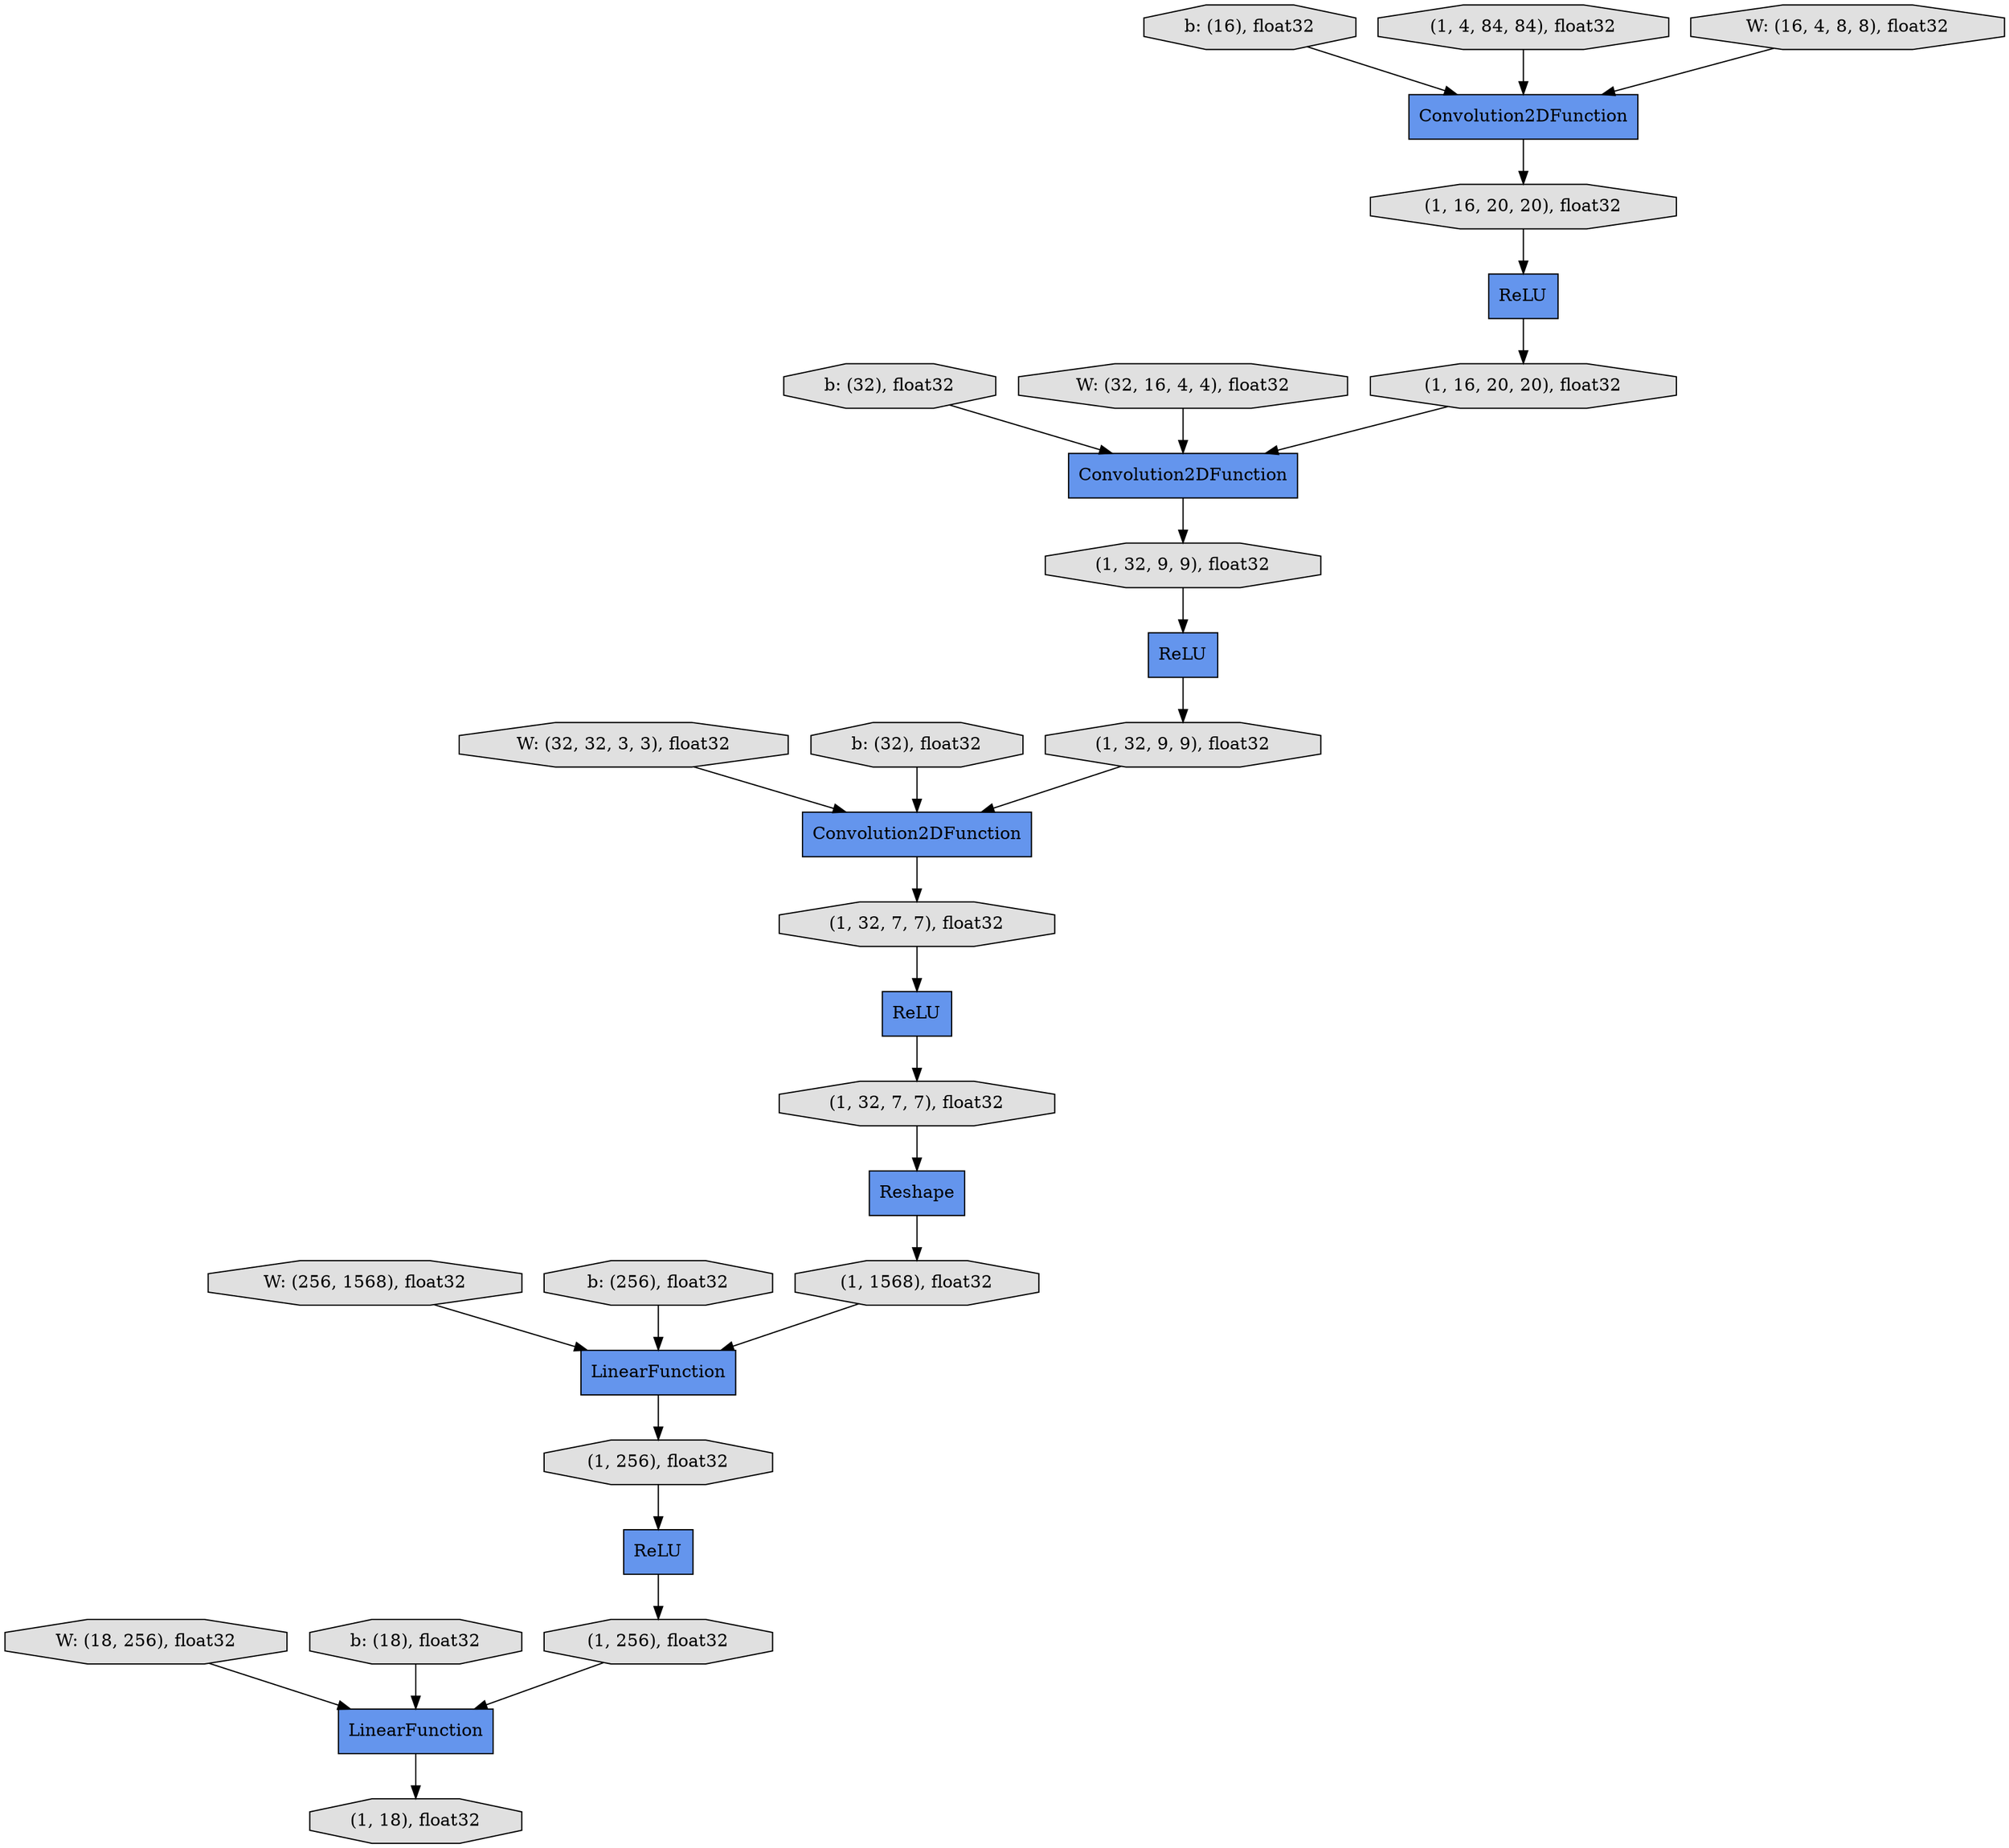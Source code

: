digraph graphname{rankdir=TB;140556312107024 [label="(1, 32, 7, 7), float32",shape="octagon",fillcolor="#E0E0E0",style="filled"];140556656556048 [label="b: (16), float32",shape="octagon",fillcolor="#E0E0E0",style="filled"];140556312105040 [label="W: (18, 256), float32",shape="octagon",fillcolor="#E0E0E0",style="filled"];140556656466000 [label="b: (32), float32",shape="octagon",fillcolor="#E0E0E0",style="filled"];140556312107344 [label="LinearFunction",shape="record",fillcolor="#6495ED",style="filled"];140556656556368 [label="W: (32, 16, 4, 4), float32",shape="octagon",fillcolor="#E0E0E0",style="filled"];140556312107408 [label="(1, 1568), float32",shape="octagon",fillcolor="#E0E0E0",style="filled"];140556312105360 [label="b: (18), float32",shape="octagon",fillcolor="#E0E0E0",style="filled"];140556312105488 [label="Convolution2DFunction",shape="record",fillcolor="#6495ED",style="filled"];140556312107600 [label="(1, 256), float32",shape="octagon",fillcolor="#E0E0E0",style="filled"];140556312105616 [label="ReLU",shape="record",fillcolor="#6495ED",style="filled"];140556312107728 [label="(1, 256), float32",shape="octagon",fillcolor="#E0E0E0",style="filled"];140556312105680 [label="(1, 4, 84, 84), float32",shape="octagon",fillcolor="#E0E0E0",style="filled"];140556312105744 [label="LinearFunction",shape="record",fillcolor="#6495ED",style="filled"];140556656556816 [label="W: (32, 32, 3, 3), float32",shape="octagon",fillcolor="#E0E0E0",style="filled"];140556312105872 [label="(1, 16, 20, 20), float32",shape="octagon",fillcolor="#E0E0E0",style="filled"];140556312108048 [label="(1, 18), float32",shape="octagon",fillcolor="#E0E0E0",style="filled"];140556312106064 [label="ReLU",shape="record",fillcolor="#6495ED",style="filled"];140556656557136 [label="b: (32), float32",shape="octagon",fillcolor="#E0E0E0",style="filled"];140556312106128 [label="(1, 16, 20, 20), float32",shape="octagon",fillcolor="#E0E0E0",style="filled"];140556656557264 [label="Convolution2DFunction",shape="record",fillcolor="#6495ED",style="filled"];140556656555280 [label="ReLU",shape="record",fillcolor="#6495ED",style="filled"];140556312106320 [label="(1, 32, 9, 9), float32",shape="octagon",fillcolor="#E0E0E0",style="filled"];140556312106384 [label="Convolution2DFunction",shape="record",fillcolor="#6495ED",style="filled"];140556656557456 [label="W: (256, 1568), float32",shape="octagon",fillcolor="#E0E0E0",style="filled"];140556312106512 [label="(1, 32, 9, 9), float32",shape="octagon",fillcolor="#E0E0E0",style="filled"];140556656557776 [label="b: (256), float32",shape="octagon",fillcolor="#E0E0E0",style="filled"];140556656555728 [label="W: (16, 4, 8, 8), float32",shape="octagon",fillcolor="#E0E0E0",style="filled"];140556312106768 [label="ReLU",shape="record",fillcolor="#6495ED",style="filled"];140556312106832 [label="(1, 32, 7, 7), float32",shape="octagon",fillcolor="#E0E0E0",style="filled"];140556312106896 [label="Reshape",shape="record",fillcolor="#6495ED",style="filled"];140556656557456 -> 140556312105744;140556656557264 -> 140556312105872;140556656556048 -> 140556656557264;140556312105744 -> 140556312107728;140556656555728 -> 140556656557264;140556312106896 -> 140556312107408;140556656557136 -> 140556312106384;140556312106384 -> 140556312106832;140556312106768 -> 140556312107600;140556312107408 -> 140556312105744;140556312107024 -> 140556312106896;140556312106512 -> 140556312106384;140556312105616 -> 140556312106512;140556656556368 -> 140556312105488;140556312105872 -> 140556656555280;140556312107728 -> 140556312106768;140556656557776 -> 140556312105744;140556312105040 -> 140556312107344;140556312106832 -> 140556312106064;140556312106064 -> 140556312107024;140556312105360 -> 140556312107344;140556312105488 -> 140556312106320;140556312106128 -> 140556312105488;140556656555280 -> 140556312106128;140556312105680 -> 140556656557264;140556312107344 -> 140556312108048;140556312106320 -> 140556312105616;140556312107600 -> 140556312107344;140556656556816 -> 140556312106384;140556656466000 -> 140556312105488;}